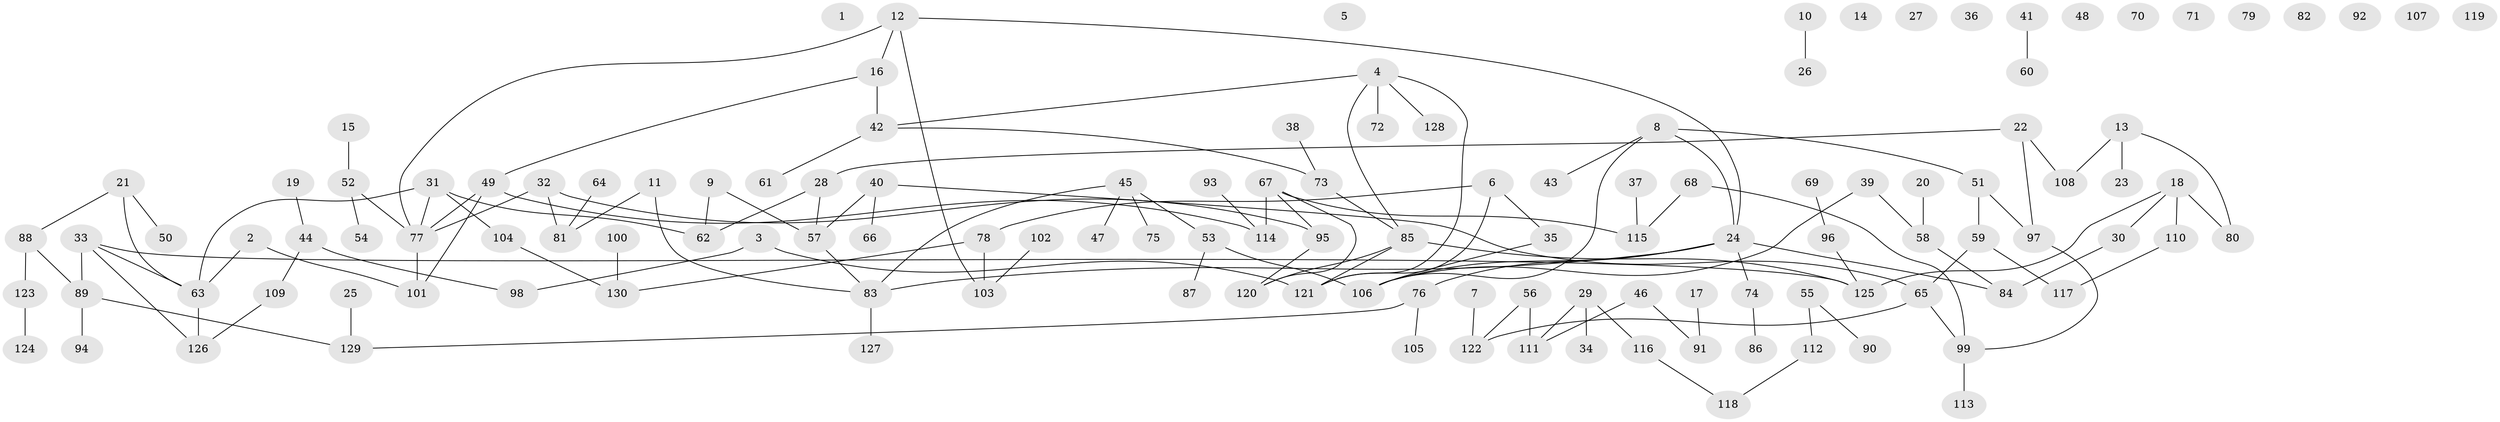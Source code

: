 // coarse degree distribution, {0: 0.15555555555555556, 2: 0.2222222222222222, 4: 0.12222222222222222, 3: 0.2111111111111111, 5: 0.022222222222222223, 1: 0.2222222222222222, 9: 0.011111111111111112, 7: 0.022222222222222223, 6: 0.011111111111111112}
// Generated by graph-tools (version 1.1) at 2025/23/03/03/25 07:23:26]
// undirected, 130 vertices, 143 edges
graph export_dot {
graph [start="1"]
  node [color=gray90,style=filled];
  1;
  2;
  3;
  4;
  5;
  6;
  7;
  8;
  9;
  10;
  11;
  12;
  13;
  14;
  15;
  16;
  17;
  18;
  19;
  20;
  21;
  22;
  23;
  24;
  25;
  26;
  27;
  28;
  29;
  30;
  31;
  32;
  33;
  34;
  35;
  36;
  37;
  38;
  39;
  40;
  41;
  42;
  43;
  44;
  45;
  46;
  47;
  48;
  49;
  50;
  51;
  52;
  53;
  54;
  55;
  56;
  57;
  58;
  59;
  60;
  61;
  62;
  63;
  64;
  65;
  66;
  67;
  68;
  69;
  70;
  71;
  72;
  73;
  74;
  75;
  76;
  77;
  78;
  79;
  80;
  81;
  82;
  83;
  84;
  85;
  86;
  87;
  88;
  89;
  90;
  91;
  92;
  93;
  94;
  95;
  96;
  97;
  98;
  99;
  100;
  101;
  102;
  103;
  104;
  105;
  106;
  107;
  108;
  109;
  110;
  111;
  112;
  113;
  114;
  115;
  116;
  117;
  118;
  119;
  120;
  121;
  122;
  123;
  124;
  125;
  126;
  127;
  128;
  129;
  130;
  2 -- 63;
  2 -- 101;
  3 -- 98;
  3 -- 121;
  4 -- 42;
  4 -- 72;
  4 -- 85;
  4 -- 121;
  4 -- 128;
  6 -- 35;
  6 -- 78;
  6 -- 121;
  7 -- 122;
  8 -- 24;
  8 -- 43;
  8 -- 51;
  8 -- 106;
  9 -- 57;
  9 -- 62;
  10 -- 26;
  11 -- 81;
  11 -- 83;
  12 -- 16;
  12 -- 24;
  12 -- 77;
  12 -- 103;
  13 -- 23;
  13 -- 80;
  13 -- 108;
  15 -- 52;
  16 -- 42;
  16 -- 49;
  17 -- 91;
  18 -- 30;
  18 -- 80;
  18 -- 110;
  18 -- 125;
  19 -- 44;
  20 -- 58;
  21 -- 50;
  21 -- 63;
  21 -- 88;
  22 -- 28;
  22 -- 97;
  22 -- 108;
  24 -- 74;
  24 -- 76;
  24 -- 83;
  24 -- 84;
  24 -- 106;
  25 -- 129;
  28 -- 57;
  28 -- 62;
  29 -- 34;
  29 -- 111;
  29 -- 116;
  30 -- 84;
  31 -- 62;
  31 -- 63;
  31 -- 77;
  31 -- 104;
  32 -- 77;
  32 -- 81;
  32 -- 95;
  33 -- 63;
  33 -- 89;
  33 -- 125;
  33 -- 126;
  35 -- 106;
  37 -- 115;
  38 -- 73;
  39 -- 58;
  39 -- 106;
  40 -- 57;
  40 -- 65;
  40 -- 66;
  41 -- 60;
  42 -- 61;
  42 -- 73;
  44 -- 98;
  44 -- 109;
  45 -- 47;
  45 -- 53;
  45 -- 75;
  45 -- 83;
  46 -- 91;
  46 -- 111;
  49 -- 77;
  49 -- 101;
  49 -- 114;
  51 -- 59;
  51 -- 97;
  52 -- 54;
  52 -- 77;
  53 -- 87;
  53 -- 106;
  55 -- 90;
  55 -- 112;
  56 -- 111;
  56 -- 122;
  57 -- 83;
  58 -- 84;
  59 -- 65;
  59 -- 117;
  63 -- 126;
  64 -- 81;
  65 -- 99;
  65 -- 122;
  67 -- 95;
  67 -- 114;
  67 -- 115;
  67 -- 120;
  68 -- 99;
  68 -- 115;
  69 -- 96;
  73 -- 85;
  74 -- 86;
  76 -- 105;
  76 -- 129;
  77 -- 101;
  78 -- 103;
  78 -- 130;
  83 -- 127;
  85 -- 120;
  85 -- 121;
  85 -- 125;
  88 -- 89;
  88 -- 123;
  89 -- 94;
  89 -- 129;
  93 -- 114;
  95 -- 120;
  96 -- 125;
  97 -- 99;
  99 -- 113;
  100 -- 130;
  102 -- 103;
  104 -- 130;
  109 -- 126;
  110 -- 117;
  112 -- 118;
  116 -- 118;
  123 -- 124;
}
